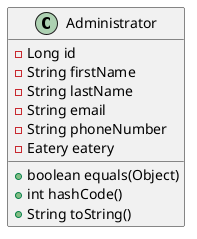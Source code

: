 @startuml
class Administrator {
- Long id
- String firstName
- String lastName
- String email
- String phoneNumber
- Eatery eatery
+ boolean equals(Object)
+ int hashCode()
+ String toString()
}
@enduml